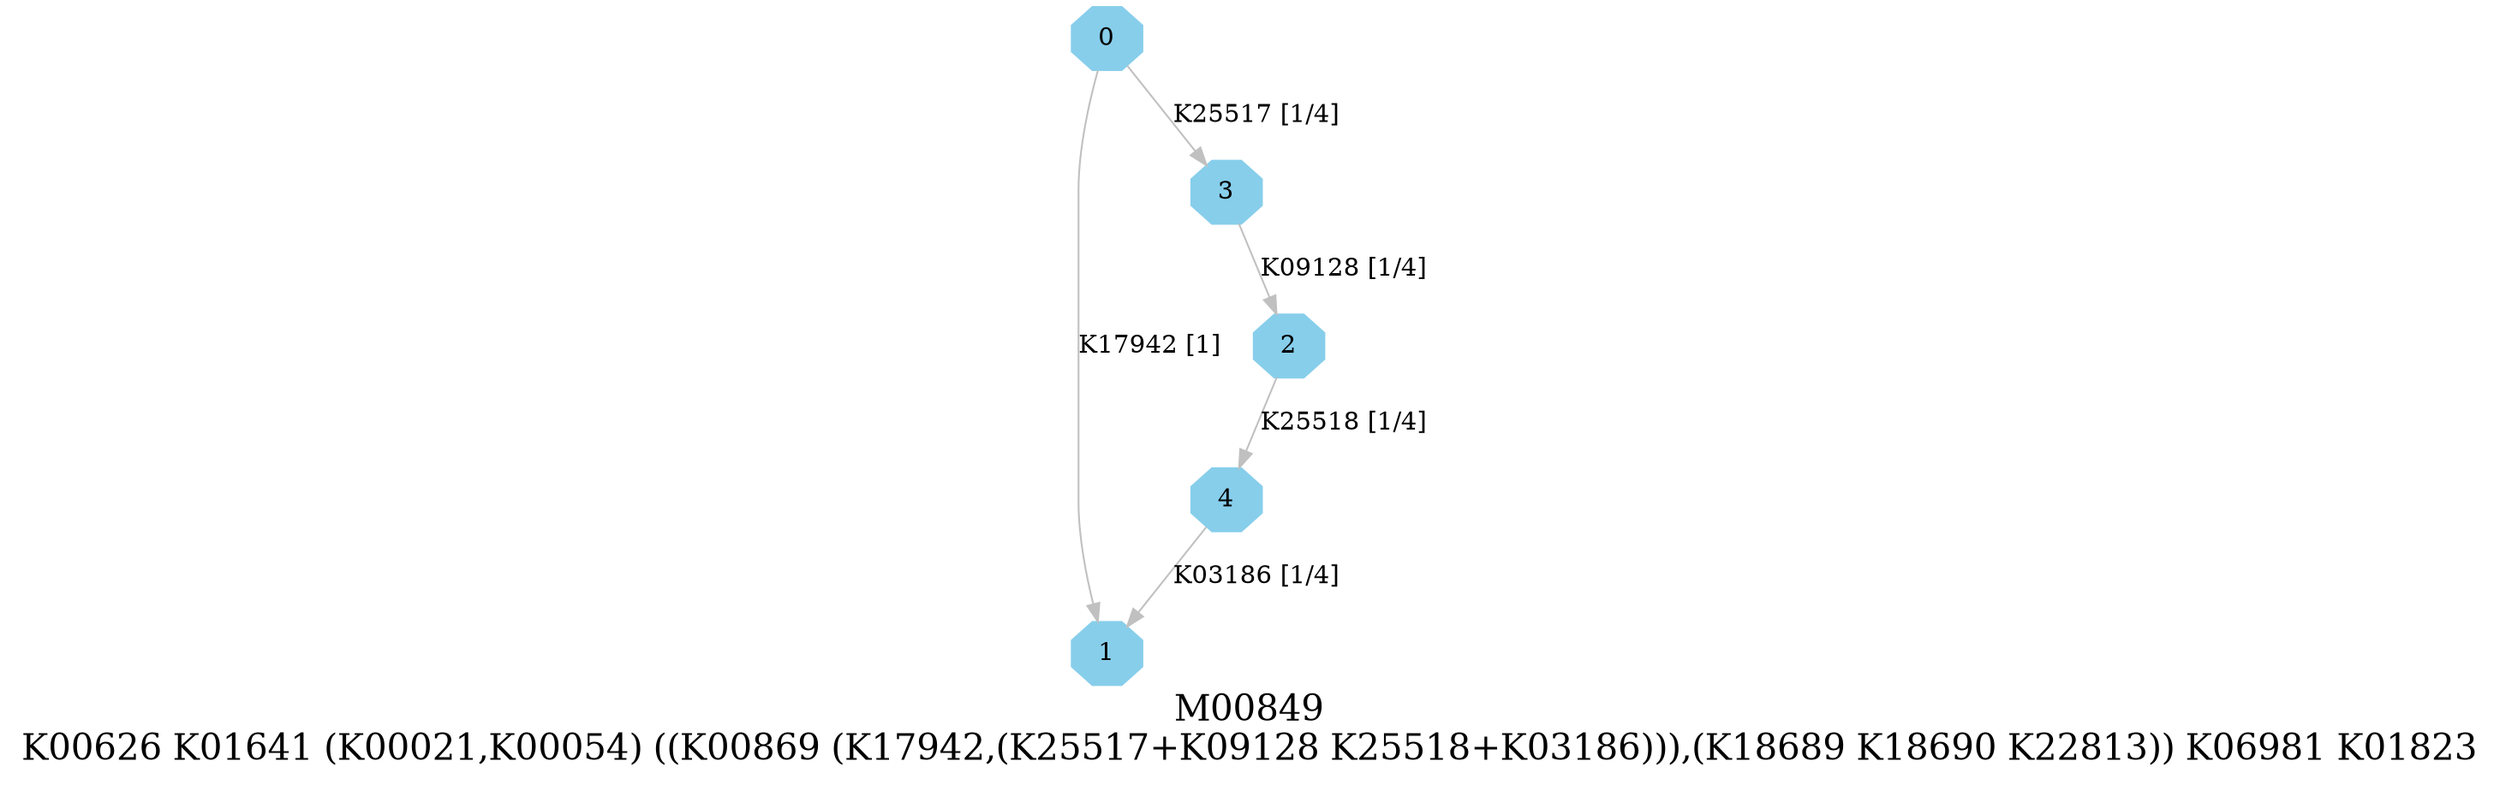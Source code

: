 digraph G {
graph [label="M00849
K00626 K01641 (K00021,K00054) ((K00869 (K17942,(K25517+K09128 K25518+K03186))),(K18689 K18690 K22813)) K06981 K01823",fontsize=20];
node [shape=box,style=filled];
edge [len=3,color=grey];
{node [width=.3,height=.3,shape=octagon,style=filled,color=skyblue] 0 1 2 3 4 }
0 -> 1 [label="K17942 [1]"];
0 -> 3 [label="K25517 [1/4]"];
2 -> 4 [label="K25518 [1/4]"];
3 -> 2 [label="K09128 [1/4]"];
4 -> 1 [label="K03186 [1/4]"];
}